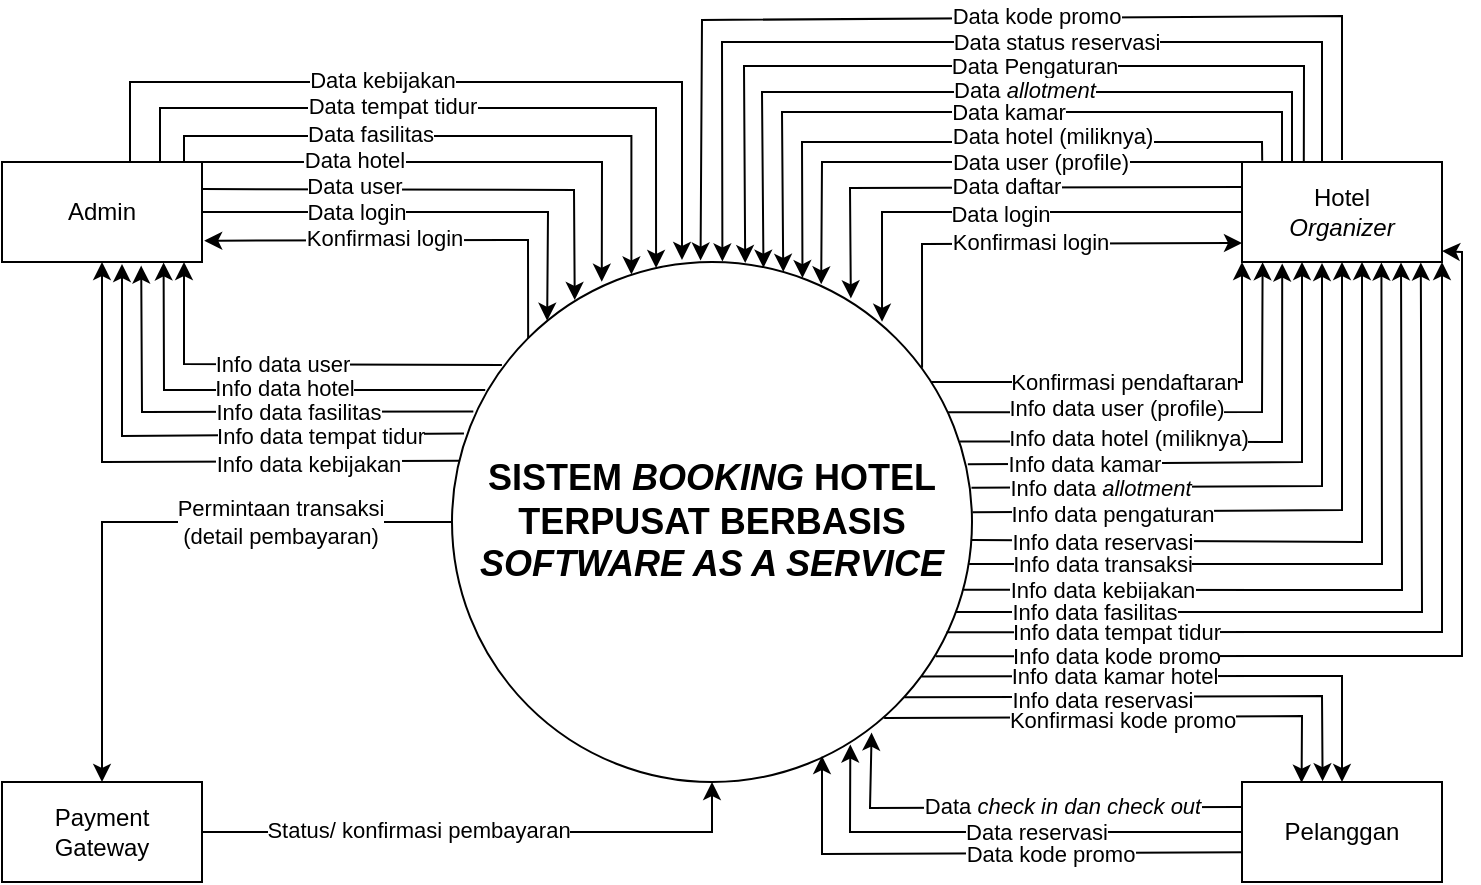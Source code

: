 <mxfile>
    <diagram id="FqYepMLJk8PsfbSdjFZq" name="Page-1">
        <mxGraphModel dx="594" dy="443" grid="1" gridSize="10" guides="1" tooltips="1" connect="1" arrows="1" fold="1" page="1" pageScale="1" pageWidth="850" pageHeight="1100" math="0" shadow="0">
            <root>
                <mxCell id="0"/>
                <mxCell id="1" parent="0"/>
                <mxCell id="2" value="&lt;b&gt;&lt;span style=&quot;font-family: Arial, sans-serif;&quot; lang=&quot;IN&quot;&gt;&lt;font style=&quot;font-size: 18px;&quot;&gt;SISTEM &lt;i&gt;BOOKING &lt;/i&gt;HOTEL TERPUSAT BERBASIS&lt;i&gt; SOFTWARE AS A SERVICE&lt;/i&gt;&lt;/font&gt;&lt;/span&gt;&lt;/b&gt;" style="shape=ellipse;html=1;dashed=0;whiteSpace=wrap;aspect=fixed;perimeter=ellipsePerimeter;" parent="1" vertex="1">
                    <mxGeometry x="295" y="210" width="260" height="260" as="geometry"/>
                </mxCell>
                <mxCell id="3" value="Admin" style="html=1;dashed=0;whiteSpace=wrap;points=[[0,0,0,0,0],[0,0.09,0,0,0],[0,0.18,0,0,0],[0,0.25,0,0,0],[0,0.27,0,0,0],[0,0.36,0,0,0],[0,0.45,0,0,0],[0,0.5,0,0,0],[0,0.55,0,0,0],[0,0.64,0,0,0],[0,0.73,0,0,0],[0,0.75,0,0,0],[0,0.82,0,0,0],[0,0.91,0,0,0],[0,1,0,0,0],[0.09,0,0,0,0],[0.09,1,0,0,0],[0.18,0,0,0,0],[0.18,1,0,0,0],[0.25,0,0,0,0],[0.25,1,0,0,0],[0.27,0,0,0,0],[0.27,1,0,0,0],[0.36,0,0,0,0],[0.36,1,0,0,0],[0.45,0,0,0,0],[0.45,1,0,0,0],[0.5,0,0,0,0],[0.5,1,0,0,0],[0.55,0,0,0,0],[0.55,1,0,0,0],[0.64,0,0,0,0],[0.64,1,0,0,0],[0.73,0,0,0,0],[0.73,1,0,0,0],[0.75,0,0,0,0],[0.75,1,0,0,0],[0.82,0,0,0,0],[0.82,1,0,0,0],[0.91,0,0,0,0],[0.91,1,0,0,0],[1,0,0,0,0],[1,0.09,0,0,0],[1,0.18,0,0,0],[1,0.25,0,0,0],[1,0.27,0,0,0],[1,0.36,0,0,0],[1,0.45,0,0,0],[1,0.5,0,0,0],[1,0.55,0,0,0],[1,0.64,0,0,0],[1,0.73,0,0,0],[1,0.75,0,0,0],[1,0.82,0,0,0],[1,0.91,0,0,0],[1,1,0,0,0]];" parent="1" vertex="1">
                    <mxGeometry x="70" y="160" width="100" height="50" as="geometry"/>
                </mxCell>
                <mxCell id="4" value="Hotel&lt;div&gt;&lt;i&gt;Organizer&lt;/i&gt;&lt;/div&gt;" style="html=1;dashed=0;whiteSpace=wrap;" parent="1" vertex="1">
                    <mxGeometry x="690" y="160" width="100" height="50" as="geometry"/>
                </mxCell>
                <mxCell id="5" value="Pelanggan" style="html=1;dashed=0;whiteSpace=wrap;" parent="1" vertex="1">
                    <mxGeometry x="690" y="470" width="100" height="50" as="geometry"/>
                </mxCell>
                <mxCell id="6" value="Payment&lt;div&gt;Gateway&lt;/div&gt;" style="html=1;dashed=0;whiteSpace=wrap;" parent="1" vertex="1">
                    <mxGeometry x="70" y="470" width="100" height="50" as="geometry"/>
                </mxCell>
                <mxCell id="8" style="html=1;jumpStyle=arc;rounded=0;curved=0;entryX=0.5;entryY=0;entryDx=0;entryDy=0;exitX=0;exitY=0.5;exitDx=0;exitDy=0;" parent="1" edge="1" target="6" source="2">
                    <mxGeometry relative="1" as="geometry">
                        <mxPoint x="320" y="520" as="sourcePoint"/>
                        <mxPoint x="290" y="440" as="targetPoint"/>
                        <Array as="points">
                            <mxPoint x="120" y="340"/>
                        </Array>
                    </mxGeometry>
                </mxCell>
                <mxCell id="107" value="Permintaan transaksi&lt;div&gt;(detail pembayaran)&lt;/div&gt;" style="edgeLabel;html=1;align=center;verticalAlign=middle;resizable=0;points=[];" vertex="1" connectable="0" parent="8">
                    <mxGeometry x="-0.169" relative="1" as="geometry">
                        <mxPoint x="40" as="offset"/>
                    </mxGeometry>
                </mxCell>
                <mxCell id="9" style="html=1;jumpStyle=arc;rounded=0;curved=0;exitX=1;exitY=0.5;exitDx=0;exitDy=0;entryX=0.183;entryY=0.113;entryDx=0;entryDy=0;entryPerimeter=0;" parent="1" source="3" target="2" edge="1">
                    <mxGeometry relative="1" as="geometry">
                        <mxPoint x="270" y="190" as="sourcePoint"/>
                        <mxPoint x="370" y="110" as="targetPoint"/>
                        <Array as="points">
                            <mxPoint x="343" y="185"/>
                        </Array>
                    </mxGeometry>
                </mxCell>
                <mxCell id="10" value="Data login" style="edgeLabel;html=1;align=center;verticalAlign=middle;resizable=0;points=[];" parent="9" vertex="1" connectable="0">
                    <mxGeometry x="-0.226" relative="1" as="geometry">
                        <mxPoint x="-11" as="offset"/>
                    </mxGeometry>
                </mxCell>
                <mxCell id="11" style="html=1;jumpStyle=arc;rounded=0;curved=0;entryX=1.011;entryY=0.787;entryDx=0;entryDy=0;entryPerimeter=0;exitX=0;exitY=0;exitDx=0;exitDy=0;" parent="1" source="2" target="3" edge="1">
                    <mxGeometry relative="1" as="geometry">
                        <mxPoint x="110" y="410" as="sourcePoint"/>
                        <mxPoint x="210" y="330" as="targetPoint"/>
                        <Array as="points">
                            <mxPoint x="333" y="199"/>
                        </Array>
                    </mxGeometry>
                </mxCell>
                <mxCell id="12" value="Konfirmasi login" style="edgeLabel;html=1;align=center;verticalAlign=middle;resizable=0;points=[];" parent="11" vertex="1" connectable="0">
                    <mxGeometry x="0.028" y="-1" relative="1" as="geometry">
                        <mxPoint x="-13" as="offset"/>
                    </mxGeometry>
                </mxCell>
                <mxCell id="14" style="html=1;jumpStyle=arc;rounded=0;curved=0;entryX=0;entryY=0.75;entryDx=0;entryDy=0;exitX=0.904;exitY=0.192;exitDx=0;exitDy=0;exitPerimeter=0;" parent="1" edge="1">
                    <mxGeometry relative="1" as="geometry">
                        <mxPoint x="530.04" y="262.92" as="sourcePoint"/>
                        <mxPoint x="690" y="200.5" as="targetPoint"/>
                        <Array as="points">
                            <mxPoint x="530" y="201"/>
                        </Array>
                    </mxGeometry>
                </mxCell>
                <mxCell id="27" value="Konfirmasi login" style="edgeLabel;html=1;align=center;verticalAlign=middle;resizable=0;points=[];" parent="14" vertex="1" connectable="0">
                    <mxGeometry x="-0.132" y="1" relative="1" as="geometry">
                        <mxPoint x="19" as="offset"/>
                    </mxGeometry>
                </mxCell>
                <mxCell id="15" style="html=1;jumpStyle=arc;rounded=0;exitX=0.91;exitY=0;exitDx=0;exitDy=0;exitPerimeter=0;entryX=0.345;entryY=0.024;entryDx=0;entryDy=0;entryPerimeter=0;edgeStyle=orthogonalEdgeStyle;" parent="1" source="3" target="2" edge="1">
                    <mxGeometry relative="1" as="geometry">
                        <mxPoint x="161" y="156.62" as="sourcePoint"/>
                        <mxPoint x="384.18" y="210" as="targetPoint"/>
                        <Array as="points">
                            <mxPoint x="161" y="147"/>
                            <mxPoint x="385" y="147"/>
                        </Array>
                    </mxGeometry>
                </mxCell>
                <mxCell id="26" value="Data fasilitas" style="edgeLabel;html=1;align=center;verticalAlign=middle;resizable=0;points=[];" parent="15" vertex="1" connectable="0">
                    <mxGeometry x="-0.295" y="1" relative="1" as="geometry">
                        <mxPoint x="-2" as="offset"/>
                    </mxGeometry>
                </mxCell>
                <mxCell id="16" style="html=1;jumpStyle=arc;rounded=0;curved=0;entryX=0.696;entryY=1.016;entryDx=0;entryDy=0;entryPerimeter=0;exitX=0.041;exitY=0.295;exitDx=0;exitDy=0;exitPerimeter=0;" parent="1" edge="1">
                    <mxGeometry relative="1" as="geometry">
                        <mxPoint x="305.66" y="284.7" as="sourcePoint"/>
                        <mxPoint x="139.6" y="211.8" as="targetPoint"/>
                        <Array as="points">
                            <mxPoint x="140" y="285"/>
                        </Array>
                    </mxGeometry>
                </mxCell>
                <mxCell id="25" value="Info data fasilitas" style="edgeLabel;html=1;align=center;verticalAlign=middle;resizable=0;points=[];" parent="16" vertex="1" connectable="0">
                    <mxGeometry x="-0.146" relative="1" as="geometry">
                        <mxPoint x="14" as="offset"/>
                    </mxGeometry>
                </mxCell>
                <mxCell id="17" style="html=1;jumpStyle=arc;rounded=0;curved=0;exitX=1;exitY=0;exitDx=0;exitDy=0;exitPerimeter=0;entryX=0.288;entryY=0.038;entryDx=0;entryDy=0;entryPerimeter=0;" parent="1" source="3" target="2" edge="1">
                    <mxGeometry relative="1" as="geometry">
                        <mxPoint x="180" y="160" as="sourcePoint"/>
                        <mxPoint x="370" y="160" as="targetPoint"/>
                        <Array as="points">
                            <mxPoint x="200" y="160"/>
                            <mxPoint x="370" y="160"/>
                        </Array>
                    </mxGeometry>
                </mxCell>
                <mxCell id="24" value="Data hotel" style="edgeLabel;html=1;align=center;verticalAlign=middle;resizable=0;points=[];" parent="17" vertex="1" connectable="0">
                    <mxGeometry x="-0.452" y="1" relative="1" as="geometry">
                        <mxPoint x="5" as="offset"/>
                    </mxGeometry>
                </mxCell>
                <mxCell id="18" style="html=1;jumpStyle=arc;rounded=0;curved=0;entryX=0.808;entryY=1.004;entryDx=0;entryDy=0;entryPerimeter=0;exitX=0.06;exitY=0.246;exitDx=0;exitDy=0;exitPerimeter=0;" parent="1" target="3" edge="1">
                    <mxGeometry relative="1" as="geometry">
                        <mxPoint x="311.6" y="273.96" as="sourcePoint"/>
                        <mxPoint x="153" y="210" as="targetPoint"/>
                        <Array as="points">
                            <mxPoint x="151" y="274"/>
                        </Array>
                    </mxGeometry>
                </mxCell>
                <mxCell id="23" value="Info data hotel" style="edgeLabel;html=1;align=center;verticalAlign=middle;resizable=0;points=[];" parent="18" vertex="1" connectable="0">
                    <mxGeometry x="-0.098" y="-1" relative="1" as="geometry">
                        <mxPoint as="offset"/>
                    </mxGeometry>
                </mxCell>
                <mxCell id="19" style="html=1;jumpStyle=arc;rounded=0;curved=0;entryX=0.91;entryY=1;entryDx=0;entryDy=0;entryPerimeter=0;exitX=0.096;exitY=0.198;exitDx=0;exitDy=0;exitPerimeter=0;" parent="1" source="2" target="3" edge="1">
                    <mxGeometry relative="1" as="geometry">
                        <mxPoint x="150" y="330" as="sourcePoint"/>
                        <mxPoint x="250" y="250" as="targetPoint"/>
                        <Array as="points">
                            <mxPoint x="161" y="261"/>
                        </Array>
                    </mxGeometry>
                </mxCell>
                <mxCell id="22" value="Info data user" style="edgeLabel;html=1;align=center;verticalAlign=middle;resizable=0;points=[];" parent="19" vertex="1" connectable="0">
                    <mxGeometry x="-0.035" relative="1" as="geometry">
                        <mxPoint x="-9" as="offset"/>
                    </mxGeometry>
                </mxCell>
                <mxCell id="20" style="html=1;jumpStyle=arc;rounded=0;curved=0;exitX=1;exitY=0.27;exitDx=0;exitDy=0;exitPerimeter=0;flowAnimation=0;shadow=0;entryX=0.236;entryY=0.073;entryDx=0;entryDy=0;entryPerimeter=0;" parent="1" source="3" target="2" edge="1">
                    <mxGeometry relative="1" as="geometry">
                        <mxPoint x="320" y="180" as="sourcePoint"/>
                        <mxPoint x="360" y="170" as="targetPoint"/>
                        <Array as="points">
                            <mxPoint x="356" y="174"/>
                        </Array>
                    </mxGeometry>
                </mxCell>
                <mxCell id="21" value="Data user" style="edgeLabel;html=1;align=center;verticalAlign=middle;resizable=0;points=[];" parent="20" vertex="1" connectable="0">
                    <mxGeometry x="-0.299" y="2" relative="1" as="geometry">
                        <mxPoint x="-9" as="offset"/>
                    </mxGeometry>
                </mxCell>
                <mxCell id="28" style="html=1;jumpStyle=arc;rounded=0;curved=0;entryX=0.827;entryY=0.115;entryDx=0;entryDy=0;entryPerimeter=0;exitX=0;exitY=0.5;exitDx=0;exitDy=0;" parent="1" source="4" target="2" edge="1">
                    <mxGeometry relative="1" as="geometry">
                        <mxPoint x="600" y="320" as="sourcePoint"/>
                        <mxPoint x="700" y="240" as="targetPoint"/>
                        <Array as="points">
                            <mxPoint x="510" y="185"/>
                        </Array>
                    </mxGeometry>
                </mxCell>
                <mxCell id="29" value="Data login" style="edgeLabel;html=1;align=center;verticalAlign=middle;resizable=0;points=[];" parent="28" vertex="1" connectable="0">
                    <mxGeometry x="-0.132" y="1" relative="1" as="geometry">
                        <mxPoint x="-19" as="offset"/>
                    </mxGeometry>
                </mxCell>
                <mxCell id="32" style="html=1;jumpStyle=arc;rounded=0;curved=0;exitX=0.64;exitY=0;exitDx=0;exitDy=0;exitPerimeter=0;" parent="1" source="3" edge="1">
                    <mxGeometry relative="1" as="geometry">
                        <mxPoint x="400" y="150" as="sourcePoint"/>
                        <mxPoint x="410" y="209" as="targetPoint"/>
                        <Array as="points">
                            <mxPoint x="134" y="120"/>
                            <mxPoint x="410" y="120"/>
                        </Array>
                    </mxGeometry>
                </mxCell>
                <mxCell id="33" value="Data kebijakan" style="edgeLabel;html=1;align=center;verticalAlign=middle;resizable=0;points=[];" parent="32" vertex="1" connectable="0">
                    <mxGeometry x="-0.132" y="1" relative="1" as="geometry">
                        <mxPoint x="-10" as="offset"/>
                    </mxGeometry>
                </mxCell>
                <mxCell id="34" style="html=1;jumpStyle=arc;rounded=0;curved=0;entryX=0.5;entryY=1;entryDx=0;entryDy=0;entryPerimeter=0;exitX=0.014;exitY=0.382;exitDx=0;exitDy=0;exitPerimeter=0;" parent="1" source="2" target="3" edge="1">
                    <mxGeometry relative="1" as="geometry">
                        <mxPoint x="120" y="420" as="sourcePoint"/>
                        <mxPoint x="220" y="340" as="targetPoint"/>
                        <Array as="points">
                            <mxPoint x="120" y="310"/>
                        </Array>
                    </mxGeometry>
                </mxCell>
                <mxCell id="35" value="Info data kebijakan" style="edgeLabel;html=1;align=center;verticalAlign=middle;resizable=0;points=[];" parent="34" vertex="1" connectable="0">
                    <mxGeometry x="-0.132" y="1" relative="1" as="geometry">
                        <mxPoint x="45" as="offset"/>
                    </mxGeometry>
                </mxCell>
                <mxCell id="36" style="html=1;jumpStyle=arc;rounded=0;curved=0;exitX=0.023;exitY=0.326;exitDx=0;exitDy=0;exitPerimeter=0;" parent="1" edge="1">
                    <mxGeometry relative="1" as="geometry">
                        <mxPoint x="300.98" y="295.76" as="sourcePoint"/>
                        <mxPoint x="130" y="211" as="targetPoint"/>
                        <Array as="points">
                            <mxPoint x="130" y="297"/>
                        </Array>
                    </mxGeometry>
                </mxCell>
                <mxCell id="40" value="Info data tempat tidur" style="edgeLabel;html=1;align=center;verticalAlign=middle;resizable=0;points=[];" parent="36" vertex="1" connectable="0">
                    <mxGeometry x="-0.093" relative="1" as="geometry">
                        <mxPoint x="44" as="offset"/>
                    </mxGeometry>
                </mxCell>
                <mxCell id="38" style="html=1;jumpStyle=arc;rounded=0;exitX=0.82;exitY=0;exitDx=0;exitDy=0;exitPerimeter=0;entryX=0.404;entryY=0;entryDx=0;entryDy=0;entryPerimeter=0;edgeStyle=orthogonalEdgeStyle;" parent="1" source="3" edge="1">
                    <mxGeometry relative="1" as="geometry">
                        <mxPoint x="149" y="163" as="sourcePoint"/>
                        <mxPoint x="397.04" y="213" as="targetPoint"/>
                        <Array as="points">
                            <mxPoint x="149" y="160"/>
                            <mxPoint x="149" y="133"/>
                            <mxPoint x="397" y="133"/>
                        </Array>
                    </mxGeometry>
                </mxCell>
                <mxCell id="39" value="Data tempat tidur" style="edgeLabel;html=1;align=center;verticalAlign=middle;resizable=0;points=[];" parent="38" vertex="1" connectable="0">
                    <mxGeometry x="-0.132" y="1" relative="1" as="geometry">
                        <mxPoint x="-10" as="offset"/>
                    </mxGeometry>
                </mxCell>
                <mxCell id="41" style="html=1;jumpStyle=arc;rounded=0;curved=0;entryX=0.56;entryY=0.002;entryDx=0;entryDy=0;entryPerimeter=0;exitX=0.309;exitY=0;exitDx=0;exitDy=0;exitPerimeter=0;" parent="1" edge="1">
                    <mxGeometry relative="1" as="geometry">
                        <mxPoint x="720.9" y="160" as="sourcePoint"/>
                        <mxPoint x="441.6" y="210.52" as="targetPoint"/>
                        <Array as="points">
                            <mxPoint x="721" y="112"/>
                            <mxPoint x="441" y="112"/>
                        </Array>
                    </mxGeometry>
                </mxCell>
                <mxCell id="65" value="Data Pengaturan" style="edgeLabel;html=1;align=center;verticalAlign=middle;resizable=0;points=[];" parent="41" vertex="1" connectable="0">
                    <mxGeometry x="0.084" relative="1" as="geometry">
                        <mxPoint x="48" as="offset"/>
                    </mxGeometry>
                </mxCell>
                <mxCell id="42" style="html=1;jumpStyle=arc;rounded=0;curved=0;exitX=1.001;exitY=0.466;exitDx=0;exitDy=0;exitPerimeter=0;entryX=0.5;entryY=1;entryDx=0;entryDy=0;" parent="1" target="4" edge="1">
                    <mxGeometry relative="1" as="geometry">
                        <mxPoint x="555.26" y="335.16" as="sourcePoint"/>
                        <mxPoint x="740" y="214" as="targetPoint"/>
                        <Array as="points">
                            <mxPoint x="740" y="334"/>
                        </Array>
                    </mxGeometry>
                </mxCell>
                <mxCell id="64" value="Info data pengaturan" style="edgeLabel;html=1;align=center;verticalAlign=middle;resizable=0;points=[];" parent="42" vertex="1" connectable="0">
                    <mxGeometry x="-0.562" y="-1" relative="1" as="geometry">
                        <mxPoint x="2" as="offset"/>
                    </mxGeometry>
                </mxCell>
                <mxCell id="43" style="html=1;jumpStyle=arc;rounded=0;curved=0;exitX=0.999;exitY=0.438;exitDx=0;exitDy=0;exitPerimeter=0;entryX=0.4;entryY=1.009;entryDx=0;entryDy=0;entryPerimeter=0;" parent="1" target="4" edge="1">
                    <mxGeometry relative="1" as="geometry">
                        <mxPoint x="554.74" y="322.88" as="sourcePoint"/>
                        <mxPoint x="730" y="212.2" as="targetPoint"/>
                        <Array as="points">
                            <mxPoint x="730" y="322"/>
                        </Array>
                    </mxGeometry>
                </mxCell>
                <mxCell id="63" value="Info data &lt;i&gt;allotment&lt;/i&gt;" style="edgeLabel;html=1;align=center;verticalAlign=middle;resizable=0;points=[];" parent="43" vertex="1" connectable="0">
                    <mxGeometry x="-0.674" relative="1" as="geometry">
                        <mxPoint x="17" as="offset"/>
                    </mxGeometry>
                </mxCell>
                <mxCell id="44" style="html=1;jumpStyle=arc;rounded=0;curved=0;entryX=0.599;entryY=0.011;entryDx=0;entryDy=0;entryPerimeter=0;exitX=0.25;exitY=0;exitDx=0;exitDy=0;" parent="1" edge="1">
                    <mxGeometry relative="1" as="geometry">
                        <mxPoint x="715" y="160" as="sourcePoint"/>
                        <mxPoint x="450.74" y="212.86" as="targetPoint"/>
                        <Array as="points">
                            <mxPoint x="715" y="125"/>
                            <mxPoint x="450" y="125"/>
                        </Array>
                    </mxGeometry>
                </mxCell>
                <mxCell id="62" value="Data &lt;i&gt;allotment&lt;/i&gt;" style="edgeLabel;html=1;align=center;verticalAlign=middle;resizable=0;points=[];" parent="44" vertex="1" connectable="0">
                    <mxGeometry x="-0.512" y="-1" relative="1" as="geometry">
                        <mxPoint x="-75" as="offset"/>
                    </mxGeometry>
                </mxCell>
                <mxCell id="45" style="html=1;jumpStyle=arc;rounded=0;curved=0;exitX=0.992;exitY=0.389;exitDx=0;exitDy=0;exitPerimeter=0;entryX=0.3;entryY=1;entryDx=0;entryDy=0;entryPerimeter=0;" parent="1" source="2" target="4" edge="1">
                    <mxGeometry relative="1" as="geometry">
                        <mxPoint x="620" y="380" as="sourcePoint"/>
                        <mxPoint x="730" y="310" as="targetPoint"/>
                        <Array as="points">
                            <mxPoint x="720" y="310"/>
                        </Array>
                    </mxGeometry>
                </mxCell>
                <mxCell id="61" value="Info data kamar" style="edgeLabel;html=1;align=center;verticalAlign=middle;resizable=0;points=[];" parent="45" vertex="1" connectable="0">
                    <mxGeometry x="-0.583" relative="1" as="geometry">
                        <mxPoint x="2" as="offset"/>
                    </mxGeometry>
                </mxCell>
                <mxCell id="46" style="html=1;jumpStyle=arc;rounded=0;curved=0;entryX=0.637;entryY=0.019;entryDx=0;entryDy=0;entryPerimeter=0;" parent="1" target="2" edge="1">
                    <mxGeometry relative="1" as="geometry">
                        <mxPoint x="710" y="160" as="sourcePoint"/>
                        <mxPoint x="460.88" y="219.16" as="targetPoint"/>
                        <Array as="points">
                            <mxPoint x="710" y="135"/>
                            <mxPoint x="460" y="135"/>
                        </Array>
                    </mxGeometry>
                </mxCell>
                <mxCell id="60" value="Data kamar" style="edgeLabel;html=1;align=center;verticalAlign=middle;resizable=0;points=[];" parent="46" vertex="1" connectable="0">
                    <mxGeometry x="0.115" relative="1" as="geometry">
                        <mxPoint x="36" as="offset"/>
                    </mxGeometry>
                </mxCell>
                <mxCell id="47" style="html=1;jumpStyle=arc;rounded=0;curved=0;exitX=0.977;exitY=0.345;exitDx=0;exitDy=0;exitPerimeter=0;entryX=0.201;entryY=1.015;entryDx=0;entryDy=0;entryPerimeter=0;" parent="1" source="2" target="4" edge="1">
                    <mxGeometry relative="1" as="geometry">
                        <mxPoint x="548.76" y="297.7" as="sourcePoint"/>
                        <mxPoint x="720" y="260" as="targetPoint"/>
                        <Array as="points">
                            <mxPoint x="710" y="300"/>
                        </Array>
                    </mxGeometry>
                </mxCell>
                <mxCell id="59" value="Info data hotel (miliknya)" style="edgeLabel;html=1;align=center;verticalAlign=middle;resizable=0;points=[];" parent="47" vertex="1" connectable="0">
                    <mxGeometry x="-0.242" y="2" relative="1" as="geometry">
                        <mxPoint x="-11" as="offset"/>
                    </mxGeometry>
                </mxCell>
                <mxCell id="48" style="html=1;jumpStyle=arc;rounded=0;curved=0;exitX=0.921;exitY=0.231;exitDx=0;exitDy=0;exitPerimeter=0;entryX=0;entryY=1;entryDx=0;entryDy=0;" parent="1" source="2" target="4" edge="1">
                    <mxGeometry relative="1" as="geometry">
                        <mxPoint x="640" y="350" as="sourcePoint"/>
                        <mxPoint x="730" y="290" as="targetPoint"/>
                        <Array as="points">
                            <mxPoint x="690" y="270"/>
                        </Array>
                    </mxGeometry>
                </mxCell>
                <mxCell id="51" value="Konfirmasi pendaftaran" style="edgeLabel;html=1;align=center;verticalAlign=middle;resizable=0;points=[];" parent="48" vertex="1" connectable="0">
                    <mxGeometry x="0.167" relative="1" as="geometry">
                        <mxPoint x="-30" as="offset"/>
                    </mxGeometry>
                </mxCell>
                <mxCell id="49" style="html=1;jumpStyle=arc;rounded=0;curved=0;entryX=0.767;entryY=0.07;entryDx=0;entryDy=0;entryPerimeter=0;exitX=0;exitY=0.25;exitDx=0;exitDy=0;" parent="1" source="4" target="2" edge="1">
                    <mxGeometry relative="1" as="geometry">
                        <mxPoint x="555" y="320" as="sourcePoint"/>
                        <mxPoint x="655" y="240" as="targetPoint"/>
                        <Array as="points">
                            <mxPoint x="494" y="173"/>
                        </Array>
                    </mxGeometry>
                </mxCell>
                <mxCell id="50" value="Data daftar" style="edgeLabel;html=1;align=center;verticalAlign=middle;resizable=0;points=[];" parent="49" vertex="1" connectable="0">
                    <mxGeometry x="-0.171" y="-1" relative="1" as="geometry">
                        <mxPoint x="-14" as="offset"/>
                    </mxGeometry>
                </mxCell>
                <mxCell id="53" style="html=1;jumpStyle=arc;rounded=0;curved=0;exitX=0;exitY=0;exitDx=0;exitDy=0;entryX=0.71;entryY=0.043;entryDx=0;entryDy=0;entryPerimeter=0;" parent="1" source="4" target="2" edge="1">
                    <mxGeometry relative="1" as="geometry">
                        <mxPoint x="455" y="140" as="sourcePoint"/>
                        <mxPoint x="555" y="60" as="targetPoint"/>
                        <Array as="points">
                            <mxPoint x="480" y="160"/>
                        </Array>
                    </mxGeometry>
                </mxCell>
                <mxCell id="54" value="Data user (profile)" style="edgeLabel;html=1;align=center;verticalAlign=middle;resizable=0;points=[];" parent="53" vertex="1" connectable="0">
                    <mxGeometry x="-0.085" relative="1" as="geometry">
                        <mxPoint x="23" as="offset"/>
                    </mxGeometry>
                </mxCell>
                <mxCell id="55" style="html=1;jumpStyle=arc;rounded=0;curved=0;entryX=0.674;entryY=0.031;entryDx=0;entryDy=0;entryPerimeter=0;exitX=0.101;exitY=-0.013;exitDx=0;exitDy=0;exitPerimeter=0;" parent="1" source="4" target="2" edge="1">
                    <mxGeometry relative="1" as="geometry">
                        <mxPoint x="710" y="148" as="sourcePoint"/>
                        <mxPoint x="468.16" y="224.76" as="targetPoint"/>
                        <Array as="points">
                            <mxPoint x="700" y="150"/>
                            <mxPoint x="470" y="150"/>
                        </Array>
                    </mxGeometry>
                </mxCell>
                <mxCell id="58" value="Data hotel (miliknya)" style="edgeLabel;html=1;align=center;verticalAlign=middle;resizable=0;points=[];" parent="55" vertex="1" connectable="0">
                    <mxGeometry x="-0.054" y="-3" relative="1" as="geometry">
                        <mxPoint x="31" as="offset"/>
                    </mxGeometry>
                </mxCell>
                <mxCell id="56" style="html=1;jumpStyle=arc;rounded=0;curved=0;entryX=0.103;entryY=1.002;entryDx=0;entryDy=0;entryPerimeter=0;exitX=0.954;exitY=0.289;exitDx=0;exitDy=0;exitPerimeter=0;" parent="1" source="2" target="4" edge="1">
                    <mxGeometry relative="1" as="geometry">
                        <mxPoint x="545.64" y="285.08" as="sourcePoint"/>
                        <mxPoint x="698.4" y="207.4" as="targetPoint"/>
                        <Array as="points">
                            <mxPoint x="700" y="285"/>
                        </Array>
                    </mxGeometry>
                </mxCell>
                <mxCell id="57" value="Info data user (profile)" style="edgeLabel;html=1;align=center;verticalAlign=middle;resizable=0;points=[];" parent="56" vertex="1" connectable="0">
                    <mxGeometry x="-0.691" y="2" relative="1" as="geometry">
                        <mxPoint x="48" as="offset"/>
                    </mxGeometry>
                </mxCell>
                <mxCell id="68" style="html=1;jumpStyle=arc;rounded=0;curved=0;entryX=0.795;entryY=1.004;entryDx=0;entryDy=0;entryPerimeter=0;exitX=0.987;exitY=0.615;exitDx=0;exitDy=0;exitPerimeter=0;" parent="1" target="4" edge="1">
                    <mxGeometry relative="1" as="geometry">
                        <mxPoint x="550.62" y="373.9" as="sourcePoint"/>
                        <mxPoint x="768.1" y="216.75" as="targetPoint"/>
                        <Array as="points">
                            <mxPoint x="770" y="374"/>
                        </Array>
                    </mxGeometry>
                </mxCell>
                <mxCell id="73" value="Info data kebijakan" style="edgeLabel;html=1;align=center;verticalAlign=middle;resizable=0;points=[];" parent="68" vertex="1" connectable="0">
                    <mxGeometry x="-0.37" relative="1" as="geometry">
                        <mxPoint x="-51" as="offset"/>
                    </mxGeometry>
                </mxCell>
                <mxCell id="69" style="html=1;jumpStyle=arc;rounded=0;curved=0;entryX=0.697;entryY=1.005;entryDx=0;entryDy=0;entryPerimeter=0;" parent="1" target="4" edge="1">
                    <mxGeometry relative="1" as="geometry">
                        <mxPoint x="553.555" y="361" as="sourcePoint"/>
                        <mxPoint x="759.7" y="211.4" as="targetPoint"/>
                        <Array as="points">
                            <mxPoint x="760" y="361"/>
                        </Array>
                    </mxGeometry>
                </mxCell>
                <mxCell id="72" value="Info data transaksi" style="edgeLabel;html=1;align=center;verticalAlign=middle;resizable=0;points=[];" parent="69" vertex="1" connectable="0">
                    <mxGeometry x="-0.099" relative="1" as="geometry">
                        <mxPoint x="-95" as="offset"/>
                    </mxGeometry>
                </mxCell>
                <mxCell id="70" style="html=1;jumpStyle=arc;rounded=0;curved=0;entryX=0.6;entryY=1;entryDx=0;entryDy=0;entryPerimeter=0;" parent="1" target="4" edge="1">
                    <mxGeometry relative="1" as="geometry">
                        <mxPoint x="555" y="349" as="sourcePoint"/>
                        <mxPoint x="760.78" y="349" as="targetPoint"/>
                        <Array as="points">
                            <mxPoint x="750" y="350"/>
                        </Array>
                    </mxGeometry>
                </mxCell>
                <mxCell id="71" value="Info data reservasi" style="edgeLabel;html=1;align=center;verticalAlign=middle;resizable=0;points=[];" parent="70" vertex="1" connectable="0">
                    <mxGeometry x="-0.578" relative="1" as="geometry">
                        <mxPoint x="-6" as="offset"/>
                    </mxGeometry>
                </mxCell>
                <mxCell id="74" style="html=1;jumpStyle=arc;rounded=0;curved=0;entryX=0.894;entryY=1.005;entryDx=0;entryDy=0;entryPerimeter=0;" parent="1" target="4" edge="1">
                    <mxGeometry relative="1" as="geometry">
                        <mxPoint x="547" y="385" as="sourcePoint"/>
                        <mxPoint x="780" y="310" as="targetPoint"/>
                        <Array as="points">
                            <mxPoint x="780" y="385"/>
                        </Array>
                    </mxGeometry>
                </mxCell>
                <mxCell id="75" value="Info data fasilitas" style="edgeLabel;html=1;align=center;verticalAlign=middle;resizable=0;points=[];" parent="74" vertex="1" connectable="0">
                    <mxGeometry x="-0.37" relative="1" as="geometry">
                        <mxPoint x="-60" as="offset"/>
                    </mxGeometry>
                </mxCell>
                <mxCell id="76" style="html=1;jumpStyle=arc;rounded=0;curved=0;exitX=0.951;exitY=0.716;exitDx=0;exitDy=0;exitPerimeter=0;entryX=1;entryY=1;entryDx=0;entryDy=0;" parent="1" target="4" edge="1">
                    <mxGeometry relative="1" as="geometry">
                        <mxPoint x="542.26" y="395.16" as="sourcePoint"/>
                        <mxPoint x="810" y="395" as="targetPoint"/>
                        <Array as="points">
                            <mxPoint x="790" y="395"/>
                        </Array>
                    </mxGeometry>
                </mxCell>
                <mxCell id="77" value="Info data tempat tidur" style="edgeLabel;html=1;align=center;verticalAlign=middle;resizable=0;points=[];" parent="76" vertex="1" connectable="0">
                    <mxGeometry x="-0.37" relative="1" as="geometry">
                        <mxPoint x="-52" as="offset"/>
                    </mxGeometry>
                </mxCell>
                <mxCell id="78" style="html=1;jumpStyle=arc;rounded=0;curved=0;exitX=0.93;exitY=0.758;exitDx=0;exitDy=0;exitPerimeter=0;entryX=1;entryY=0.75;entryDx=0;entryDy=0;" parent="1" source="2" edge="1">
                    <mxGeometry relative="1" as="geometry">
                        <mxPoint x="540.44" y="407.06" as="sourcePoint"/>
                        <mxPoint x="790" y="204.5" as="targetPoint"/>
                        <Array as="points">
                            <mxPoint x="800" y="407"/>
                            <mxPoint x="800" y="205"/>
                        </Array>
                    </mxGeometry>
                </mxCell>
                <mxCell id="79" value="Info data kode promo" style="edgeLabel;html=1;align=center;verticalAlign=middle;resizable=0;points=[];" parent="78" vertex="1" connectable="0">
                    <mxGeometry x="-0.37" relative="1" as="geometry">
                        <mxPoint x="-60" as="offset"/>
                    </mxGeometry>
                </mxCell>
                <mxCell id="80" style="html=1;jumpStyle=arc;rounded=0;curved=0;entryX=0.52;entryY=-0.001;entryDx=0;entryDy=0;entryPerimeter=0;" parent="1" target="2" edge="1">
                    <mxGeometry relative="1" as="geometry">
                        <mxPoint x="730" y="100" as="sourcePoint"/>
                        <mxPoint x="770" y="100" as="targetPoint"/>
                        <Array as="points">
                            <mxPoint x="730" y="160"/>
                            <mxPoint x="730" y="100"/>
                            <mxPoint x="430" y="100"/>
                        </Array>
                    </mxGeometry>
                </mxCell>
                <mxCell id="81" value="Data status reservasi" style="edgeLabel;html=1;align=center;verticalAlign=middle;resizable=0;points=[];" parent="80" vertex="1" connectable="0">
                    <mxGeometry x="-0.37" relative="1" as="geometry">
                        <mxPoint x="-86" as="offset"/>
                    </mxGeometry>
                </mxCell>
                <mxCell id="82" style="html=1;jumpStyle=arc;rounded=0;curved=0;exitX=1;exitY=0.5;exitDx=0;exitDy=0;entryX=0.5;entryY=1;entryDx=0;entryDy=0;" edge="1" parent="1" source="6" target="2">
                    <mxGeometry relative="1" as="geometry">
                        <mxPoint x="200" y="550" as="sourcePoint"/>
                        <mxPoint x="300" y="470" as="targetPoint"/>
                        <Array as="points">
                            <mxPoint x="425" y="495"/>
                        </Array>
                    </mxGeometry>
                </mxCell>
                <mxCell id="108" value="Status/ konfirmasi pembayaran" style="edgeLabel;html=1;align=center;verticalAlign=middle;resizable=0;points=[];" vertex="1" connectable="0" parent="82">
                    <mxGeometry x="-0.385" y="1" relative="1" as="geometry">
                        <mxPoint x="22" as="offset"/>
                    </mxGeometry>
                </mxCell>
                <mxCell id="91" style="html=1;jumpStyle=arc;rounded=0;curved=0;exitX=0.903;exitY=0.797;exitDx=0;exitDy=0;exitPerimeter=0;entryX=0.5;entryY=0;entryDx=0;entryDy=0;" edge="1" parent="1" source="2" target="5">
                    <mxGeometry relative="1" as="geometry">
                        <mxPoint x="600" y="680" as="sourcePoint"/>
                        <mxPoint x="700" y="600" as="targetPoint"/>
                        <Array as="points">
                            <mxPoint x="740" y="417"/>
                        </Array>
                    </mxGeometry>
                </mxCell>
                <mxCell id="103" value="Info data kamar hotel" style="edgeLabel;html=1;align=center;verticalAlign=middle;resizable=0;points=[];" vertex="1" connectable="0" parent="91">
                    <mxGeometry x="-0.47" relative="1" as="geometry">
                        <mxPoint x="26" as="offset"/>
                    </mxGeometry>
                </mxCell>
                <mxCell id="97" style="html=1;jumpStyle=arc;rounded=0;curved=0;entryX=0.403;entryY=-0.008;entryDx=0;entryDy=0;entryPerimeter=0;exitX=0.87;exitY=0.837;exitDx=0;exitDy=0;exitPerimeter=0;" edge="1" parent="1" source="2" target="5">
                    <mxGeometry relative="1" as="geometry">
                        <mxPoint x="516.924" y="428.924" as="sourcePoint"/>
                        <mxPoint x="729.8" y="465.05" as="targetPoint"/>
                        <Array as="points">
                            <mxPoint x="730" y="427"/>
                        </Array>
                    </mxGeometry>
                </mxCell>
                <mxCell id="104" value="Info data reservasi" style="edgeLabel;html=1;align=center;verticalAlign=middle;resizable=0;points=[];" vertex="1" connectable="0" parent="97">
                    <mxGeometry x="-0.169" y="-1" relative="1" as="geometry">
                        <mxPoint x="-6" as="offset"/>
                    </mxGeometry>
                </mxCell>
                <mxCell id="99" style="html=1;jumpStyle=arc;rounded=0;curved=0;exitX=0;exitY=0.5;exitDx=0;exitDy=0;entryX=0.766;entryY=0.928;entryDx=0;entryDy=0;entryPerimeter=0;" edge="1" parent="1" source="5" target="2">
                    <mxGeometry relative="1" as="geometry">
                        <mxPoint x="720" y="530" as="sourcePoint"/>
                        <mxPoint x="460" y="500" as="targetPoint"/>
                        <Array as="points">
                            <mxPoint x="494" y="495"/>
                        </Array>
                    </mxGeometry>
                </mxCell>
                <mxCell id="105" value="Data reservasi" style="edgeLabel;html=1;align=center;verticalAlign=middle;resizable=0;points=[];" vertex="1" connectable="0" parent="99">
                    <mxGeometry x="0.313" relative="1" as="geometry">
                        <mxPoint x="54" as="offset"/>
                    </mxGeometry>
                </mxCell>
                <mxCell id="100" style="html=1;jumpStyle=arc;rounded=0;curved=0;exitX=0;exitY=0.25;exitDx=0;exitDy=0;entryX=0.807;entryY=0.905;entryDx=0;entryDy=0;entryPerimeter=0;" edge="1" parent="1" source="5" target="2">
                    <mxGeometry relative="1" as="geometry">
                        <mxPoint x="684" y="482.5" as="sourcePoint"/>
                        <mxPoint x="504" y="450" as="targetPoint"/>
                        <Array as="points">
                            <mxPoint x="504" y="483"/>
                        </Array>
                    </mxGeometry>
                </mxCell>
                <mxCell id="106" value="Data &lt;i&gt;check in dan check out&lt;/i&gt;" style="edgeLabel;html=1;align=center;verticalAlign=middle;resizable=0;points=[];" vertex="1" connectable="0" parent="100">
                    <mxGeometry x="-0.032" y="-1" relative="1" as="geometry">
                        <mxPoint x="18" as="offset"/>
                    </mxGeometry>
                </mxCell>
                <mxCell id="109" style="html=1;jumpStyle=arc;rounded=0;curved=0;entryX=0.478;entryY=0.001;entryDx=0;entryDy=0;entryPerimeter=0;" edge="1" parent="1">
                    <mxGeometry relative="1" as="geometry">
                        <mxPoint x="740" y="87" as="sourcePoint"/>
                        <mxPoint x="419.28" y="209.26" as="targetPoint"/>
                        <Array as="points">
                            <mxPoint x="740" y="159"/>
                            <mxPoint x="740" y="87"/>
                            <mxPoint x="420" y="89"/>
                        </Array>
                    </mxGeometry>
                </mxCell>
                <mxCell id="110" value="Data kode promo" style="edgeLabel;html=1;align=center;verticalAlign=middle;resizable=0;points=[];" vertex="1" connectable="0" parent="109">
                    <mxGeometry x="-0.37" relative="1" as="geometry">
                        <mxPoint x="-113" as="offset"/>
                    </mxGeometry>
                </mxCell>
                <mxCell id="111" style="html=1;jumpStyle=arc;rounded=0;curved=0;exitX=0.004;exitY=0.783;exitDx=0;exitDy=0;entryX=0.766;entryY=0.928;entryDx=0;entryDy=0;entryPerimeter=0;exitPerimeter=0;" edge="1" parent="1">
                    <mxGeometry relative="1" as="geometry">
                        <mxPoint x="690.4" y="505.15" as="sourcePoint"/>
                        <mxPoint x="480" y="457" as="targetPoint"/>
                        <Array as="points">
                            <mxPoint x="480" y="506"/>
                        </Array>
                    </mxGeometry>
                </mxCell>
                <mxCell id="112" value="Data kode promo" style="edgeLabel;html=1;align=center;verticalAlign=middle;resizable=0;points=[];" vertex="1" connectable="0" parent="111">
                    <mxGeometry x="0.313" relative="1" as="geometry">
                        <mxPoint x="74" as="offset"/>
                    </mxGeometry>
                </mxCell>
                <mxCell id="113" style="html=1;jumpStyle=arc;rounded=0;curved=0;entryX=0.298;entryY=-0.013;entryDx=0;entryDy=0;entryPerimeter=0;exitX=0.831;exitY=0.877;exitDx=0;exitDy=0;exitPerimeter=0;" edge="1" parent="1" source="2">
                    <mxGeometry relative="1" as="geometry">
                        <mxPoint x="514.18" y="437.2" as="sourcePoint"/>
                        <mxPoint x="719.8" y="470.35" as="targetPoint"/>
                        <Array as="points">
                            <mxPoint x="720" y="437"/>
                        </Array>
                    </mxGeometry>
                </mxCell>
                <mxCell id="114" value="Konfirmasi kode promo" style="edgeLabel;html=1;align=center;verticalAlign=middle;resizable=0;points=[];" vertex="1" connectable="0" parent="113">
                    <mxGeometry x="-0.169" y="-1" relative="1" as="geometry">
                        <mxPoint x="18" as="offset"/>
                    </mxGeometry>
                </mxCell>
            </root>
        </mxGraphModel>
    </diagram>
</mxfile>